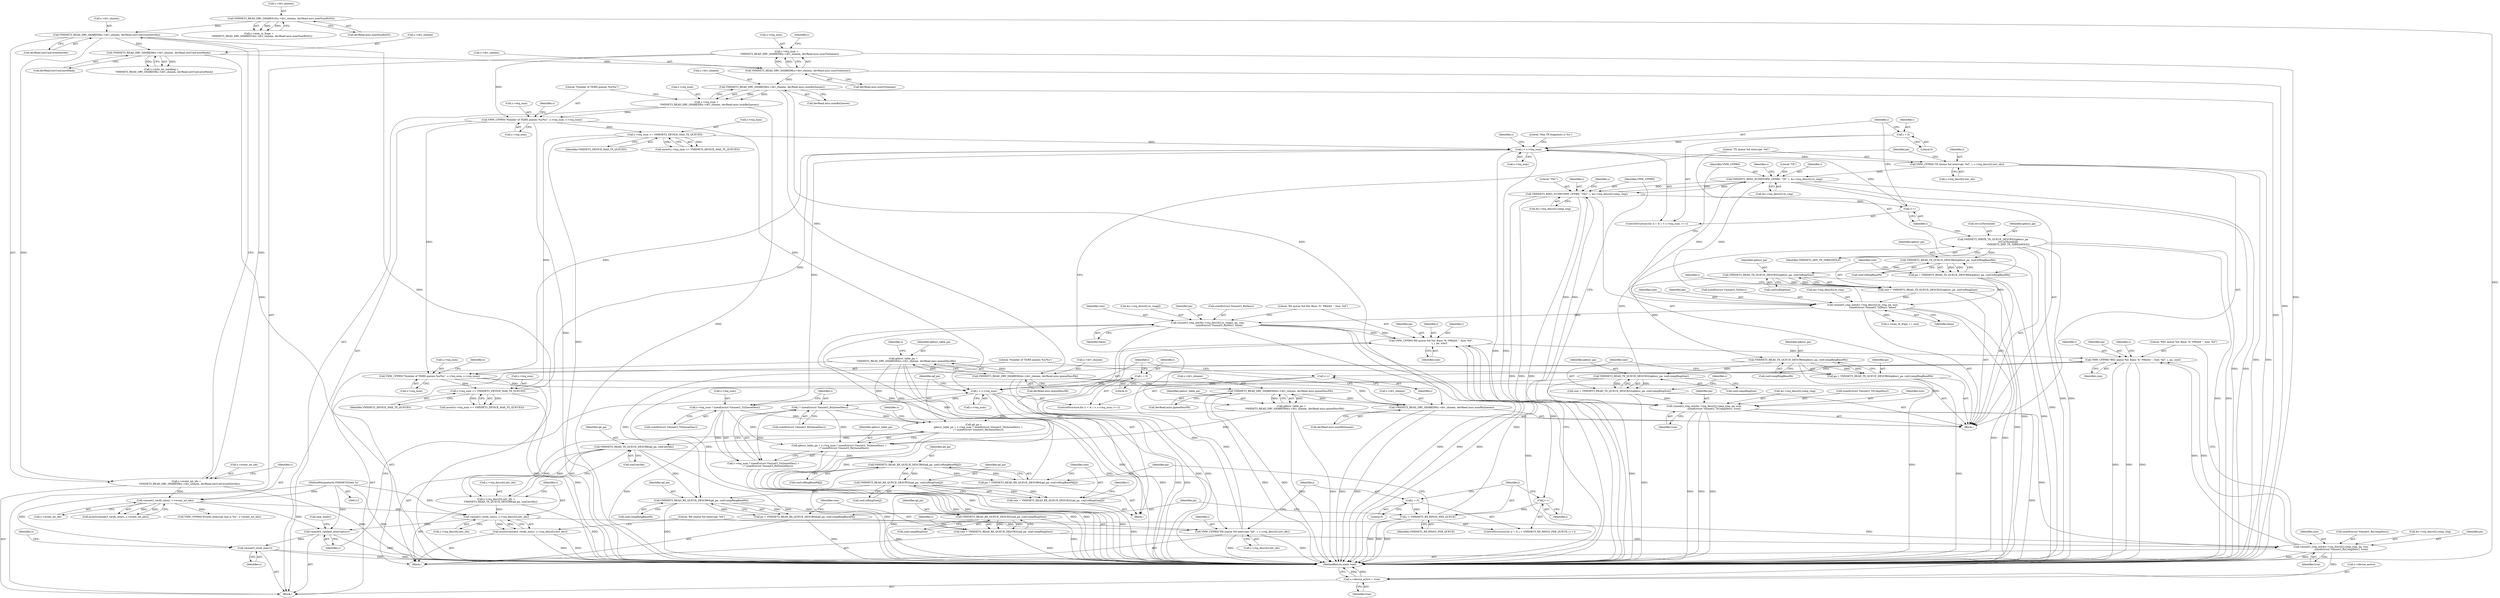digraph "1_qemu_9878d173f574df74bde0ff50b2f81009fbee81bb@array" {
"1000530" [label="(Call,vmxnet3_ring_init(&s->rxq_descr[i].rx_ring[j], pa, size,\n                              sizeof(struct Vmxnet3_RxDesc), false))"];
"1000512" [label="(Call,pa = VMXNET3_READ_RX_QUEUE_DESCR64(qd_pa, conf.rxRingBasePA[j]))"];
"1000514" [label="(Call,VMXNET3_READ_RX_QUEUE_DESCR64(qd_pa, conf.rxRingBasePA[j]))"];
"1000523" [label="(Call,VMXNET3_READ_RX_QUEUE_DESCR32(qd_pa, conf.rxRingSize[j]))"];
"1000477" [label="(Call,VMXNET3_READ_TX_QUEUE_DESCR8(qd_pa, conf.intrIdx))"];
"1000454" [label="(Call,qd_pa =\n            qdescr_table_pa + s->txq_num * sizeof(struct Vmxnet3_TxQueueDesc) +\n            i * sizeof(struct Vmxnet3_RxQueueDesc))"];
"1000286" [label="(Call,qdescr_table_pa =\n         VMXNET3_READ_DRV_SHARED64(s->drv_shmem, devRead.misc.queueDescPA))"];
"1000288" [label="(Call,VMXNET3_READ_DRV_SHARED64(s->drv_shmem, devRead.misc.queueDescPA))"];
"1000263" [label="(Call,VMXNET3_READ_DRV_SHARED8(s->drv_shmem, devRead.misc.numRxQueues))"];
"1000237" [label="(Call,VMXNET3_READ_DRV_SHARED64(s->drv_shmem, devRead.misc.queueDescPA))"];
"1000212" [label="(Call,VMXNET3_READ_DRV_SHARED8(s->drv_shmem, devRead.misc.numRxQueues))"];
"1000199" [label="(Call,VMXNET3_READ_DRV_SHARED8(s->drv_shmem, devRead.misc.numTxQueues))"];
"1000179" [label="(Call,VMXNET3_READ_DRV_SHARED8(s->drv_shmem, devRead.intrConf.autoMask))"];
"1000155" [label="(Call,VMXNET3_READ_DRV_SHARED8(s->drv_shmem, devRead.intrConf.eventIntrIdx))"];
"1000125" [label="(Call,VMXNET3_READ_DRV_SHARED16(s->drv_shmem, devRead.misc.maxNumRxSG))"];
"1000235" [label="(Call,qdescr_table_pa =\n        VMXNET3_READ_DRV_SHARED64(s->drv_shmem, devRead.misc.queueDescPA))"];
"1000459" [label="(Call,s->txq_num * sizeof(struct Vmxnet3_TxQueueDesc))"];
"1000255" [label="(Call,i < s->txq_num)"];
"1000252" [label="(Call,i = 0)"];
"1000260" [label="(Call,i++)"];
"1000380" [label="(Call,VMXNET3_RING_DUMP(VMW_CFPRN, \"TXC\", i, &s->txq_descr[i].comp_ring))"];
"1000335" [label="(Call,VMXNET3_RING_DUMP(VMW_CFPRN, \"TX\", i, &s->txq_descr[i].tx_ring))"];
"1000297" [label="(Call,VMW_CFPRN(\"TX Queue %d interrupt: %d\", i, s->txq_descr[i].intr_idx))"];
"1000321" [label="(Call,vmxnet3_ring_init(&s->txq_descr[i].tx_ring, pa, size,\n                          sizeof(struct Vmxnet3_TxDesc), false))"];
"1000307" [label="(Call,pa = VMXNET3_READ_TX_QUEUE_DESCR64(qdescr_pa, conf.txRingBasePA))"];
"1000309" [label="(Call,VMXNET3_READ_TX_QUEUE_DESCR64(qdescr_pa, conf.txRingBasePA))"];
"1000410" [label="(Call,VMXNET3_WRITE_TX_QUEUE_DESCR32(qdescr_pa,\n                                       ctrl.txThreshold,\n                                       VMXNET3_DEF_TX_THRESHOLD))"];
"1000361" [label="(Call,VMXNET3_READ_TX_QUEUE_DESCR32(qdescr_pa, conf.compRingSize))"];
"1000354" [label="(Call,VMXNET3_READ_TX_QUEUE_DESCR64(qdescr_pa, conf.compRingBasePA))"];
"1000316" [label="(Call,VMXNET3_READ_TX_QUEUE_DESCR32(qdescr_pa, conf.txRingSize))"];
"1000314" [label="(Call,size = VMXNET3_READ_TX_QUEUE_DESCR32(qdescr_pa, conf.txRingSize))"];
"1000366" [label="(Call,vmxnet3_ring_init(&s->txq_descr[i].comp_ring, pa, size,\n                          sizeof(struct Vmxnet3_TxCompDesc), true))"];
"1000352" [label="(Call,pa = VMXNET3_READ_TX_QUEUE_DESCR64(qdescr_pa, conf.compRingBasePA))"];
"1000359" [label="(Call,size = VMXNET3_READ_TX_QUEUE_DESCR32(qdescr_pa, conf.compRingSize))"];
"1000281" [label="(Call,s->txq_num <= VMXNET3_DEVICE_MAX_TX_QUEUES)"];
"1000272" [label="(Call,VMW_CFPRN(\"Number of TX/RX queues %u/%u\", s->txq_num, s->rxq_num))"];
"1000221" [label="(Call,VMW_CFPRN(\"Number of TX/RX queues %u/%u\", s->txq_num, s->rxq_num))"];
"1000195" [label="(Call,s->txq_num =\n        VMXNET3_READ_DRV_SHARED8(s->drv_shmem, devRead.misc.numTxQueues))"];
"1000208" [label="(Call,s->rxq_num =\n        VMXNET3_READ_DRV_SHARED8(s->drv_shmem, devRead.misc.numRxQueues))"];
"1000230" [label="(Call,s->txq_num <= VMXNET3_DEVICE_MAX_TX_QUEUES)"];
"1000465" [label="(Call,i * sizeof(struct Vmxnet3_RxQueueDesc))"];
"1000444" [label="(Call,i < s->rxq_num)"];
"1000441" [label="(Call,i = 0)"];
"1000449" [label="(Call,i++)"];
"1000580" [label="(Call,VMW_CFPRN(\"RXC queue %d: Base: %\" PRIx64 \", Size: %d\", i, pa, size))"];
"1000546" [label="(Call,VMW_CFPRN(\"RX queue %d:%d: Base: %\" PRIx64 \", Size: %d\",\n                      i, j, pa, size))"];
"1000492" [label="(Call,VMW_CFPRN(\"RX Queue %d interrupt: %d\", i, s->rxq_descr[i].intr_idx))"];
"1000483" [label="(Call,vmxnet3_verify_intx(s, s->rxq_descr[i].intr_idx))"];
"1000165" [label="(Call,vmxnet3_verify_intx(s, s->event_int_idx))"];
"1000113" [label="(MethodParameterIn,VMXNET3State *s)"];
"1000151" [label="(Call,s->event_int_idx =\n        VMXNET3_READ_DRV_SHARED8(s->drv_shmem, devRead.intrConf.eventIntrIdx))"];
"1000469" [label="(Call,s->rxq_descr[i].intr_idx =\n            VMXNET3_READ_TX_QUEUE_DESCR8(qd_pa, conf.intrIdx))"];
"1000506" [label="(Call,j < VMXNET3_RX_RINGS_PER_QUEUE)"];
"1000503" [label="(Call,j = 0)"];
"1000509" [label="(Call,j++)"];
"1000530" [label="(Call,vmxnet3_ring_init(&s->rxq_descr[i].rx_ring[j], pa, size,\n                              sizeof(struct Vmxnet3_RxDesc), false))"];
"1000521" [label="(Call,size = VMXNET3_READ_RX_QUEUE_DESCR32(qd_pa, conf.rxRingSize[j]))"];
"1000566" [label="(Call,vmxnet3_ring_init(&s->rxq_descr[i].comp_ring, pa, size,\n                          sizeof(struct Vmxnet3_RxCompDesc), true))"];
"1000552" [label="(Call,pa = VMXNET3_READ_RX_QUEUE_DESCR64(qd_pa, conf.compRingBasePA))"];
"1000554" [label="(Call,VMXNET3_READ_RX_QUEUE_DESCR64(qd_pa, conf.compRingBasePA))"];
"1000559" [label="(Call,size = VMXNET3_READ_RX_QUEUE_DESCR32(qd_pa, conf.compRingSize))"];
"1000561" [label="(Call,VMXNET3_READ_RX_QUEUE_DESCR32(qd_pa, conf.compRingSize))"];
"1000482" [label="(Call,assert(vmxnet3_verify_intx(s, s->rxq_descr[i].intr_idx)))"];
"1000603" [label="(Call,vmxnet3_validate_interrupts(s))"];
"1000606" [label="(Call,vmxnet3_reset_mac(s))"];
"1000608" [label="(Call,s->device_active = true)"];
"1000456" [label="(Call,qdescr_table_pa + s->txq_num * sizeof(struct Vmxnet3_TxQueueDesc) +\n            i * sizeof(struct Vmxnet3_RxQueueDesc))"];
"1000458" [label="(Call,s->txq_num * sizeof(struct Vmxnet3_TxQueueDesc) +\n            i * sizeof(struct Vmxnet3_RxQueueDesc))"];
"1000251" [label="(ControlStructure,for (i = 0; i < s->txq_num; i++))"];
"1000331" [label="(Identifier,size)"];
"1000230" [label="(Call,s->txq_num <= VMXNET3_DEVICE_MAX_TX_QUEUES)"];
"1000114" [label="(Block,)"];
"1000363" [label="(Call,conf.compRingSize)"];
"1000506" [label="(Call,j < VMXNET3_RX_RINGS_PER_QUEUE)"];
"1000354" [label="(Call,VMXNET3_READ_TX_QUEUE_DESCR64(qdescr_pa, conf.compRingBasePA))"];
"1000371" [label="(Identifier,s)"];
"1000502" [label="(ControlStructure,for (j = 0; j < VMXNET3_RX_RINGS_PER_QUEUE; j++))"];
"1000359" [label="(Call,size = VMXNET3_READ_TX_QUEUE_DESCR32(qdescr_pa, conf.compRingSize))"];
"1000552" [label="(Call,pa = VMXNET3_READ_RX_QUEUE_DESCR64(qd_pa, conf.compRingBasePA))"];
"1000470" [label="(Call,s->rxq_descr[i].intr_idx)"];
"1000232" [label="(Identifier,s)"];
"1000222" [label="(Literal,\"Number of TX/RX queues %u/%u\")"];
"1000478" [label="(Identifier,qd_pa)"];
"1000256" [label="(Identifier,i)"];
"1000267" [label="(Call,devRead.misc.numRxQueues)"];
"1000297" [label="(Call,VMW_CFPRN(\"TX Queue %d interrupt: %d\", i, s->txq_descr[i].intr_idx))"];
"1000377" [label="(Call,sizeof(struct Vmxnet3_TxCompDesc))"];
"1000542" [label="(Identifier,size)"];
"1000604" [label="(Identifier,s)"];
"1000608" [label="(Call,s->device_active = true)"];
"1000274" [label="(Call,s->txq_num)"];
"1000466" [label="(Identifier,i)"];
"1000125" [label="(Call,VMXNET3_READ_DRV_SHARED16(s->drv_shmem, devRead.misc.maxNumRxSG))"];
"1000252" [label="(Call,i = 0)"];
"1000315" [label="(Identifier,size)"];
"1000199" [label="(Call,VMXNET3_READ_DRV_SHARED8(s->drv_shmem, devRead.misc.numTxQueues))"];
"1000375" [label="(Identifier,pa)"];
"1000613" [label="(MethodReturn,static void)"];
"1000548" [label="(Identifier,i)"];
"1000151" [label="(Call,s->event_int_idx =\n        VMXNET3_READ_DRV_SHARED8(s->drv_shmem, devRead.intrConf.eventIntrIdx))"];
"1000483" [label="(Call,vmxnet3_verify_intx(s, s->rxq_descr[i].intr_idx))"];
"1000495" [label="(Call,s->rxq_descr[i].intr_idx)"];
"1000545" [label="(Identifier,false)"];
"1000309" [label="(Call,VMXNET3_READ_TX_QUEUE_DESCR64(qdescr_pa, conf.txRingBasePA))"];
"1000380" [label="(Call,VMXNET3_RING_DUMP(VMW_CFPRN, \"TXC\", i, &s->txq_descr[i].comp_ring))"];
"1000229" [label="(Call,assert(s->txq_num <= VMXNET3_DEVICE_MAX_TX_QUEUES))"];
"1000209" [label="(Call,s->rxq_num)"];
"1000451" [label="(Block,)"];
"1000353" [label="(Identifier,pa)"];
"1000384" [label="(Call,&s->txq_descr[i].comp_ring)"];
"1000167" [label="(Call,s->event_int_idx)"];
"1000566" [label="(Call,vmxnet3_ring_init(&s->rxq_descr[i].comp_ring, pa, size,\n                          sizeof(struct Vmxnet3_RxCompDesc), true))"];
"1000241" [label="(Call,devRead.misc.queueDescPA)"];
"1000536" [label="(Identifier,s)"];
"1000515" [label="(Identifier,qd_pa)"];
"1000349" [label="(Identifier,s)"];
"1000196" [label="(Call,s->txq_num)"];
"1000234" [label="(Identifier,VMXNET3_DEVICE_MAX_TX_QUEUES)"];
"1000356" [label="(Call,conf.compRingBasePA)"];
"1000236" [label="(Identifier,qdescr_table_pa)"];
"1000445" [label="(Identifier,i)"];
"1000460" [label="(Call,s->txq_num)"];
"1000316" [label="(Call,VMXNET3_READ_TX_QUEUE_DESCR32(qdescr_pa, conf.txRingSize))"];
"1000263" [label="(Call,VMXNET3_READ_DRV_SHARED8(s->drv_shmem, devRead.misc.numRxQueues))"];
"1000195" [label="(Call,s->txq_num =\n        VMXNET3_READ_DRV_SHARED8(s->drv_shmem, devRead.misc.numTxQueues))"];
"1000553" [label="(Identifier,pa)"];
"1000563" [label="(Call,conf.compRingSize)"];
"1000231" [label="(Call,s->txq_num)"];
"1000330" [label="(Identifier,pa)"];
"1000441" [label="(Call,i = 0)"];
"1000362" [label="(Identifier,qdescr_pa)"];
"1000473" [label="(Identifier,s)"];
"1000484" [label="(Identifier,s)"];
"1000155" [label="(Call,VMXNET3_READ_DRV_SHARED8(s->drv_shmem, devRead.intrConf.eventIntrIdx))"];
"1000282" [label="(Call,s->txq_num)"];
"1000285" [label="(Identifier,VMXNET3_DEVICE_MAX_TX_QUEUES)"];
"1000577" [label="(Call,sizeof(struct Vmxnet3_RxCompDesc))"];
"1000164" [label="(Call,assert(vmxnet3_verify_intx(s, s->event_int_idx)))"];
"1000584" [label="(Identifier,size)"];
"1000560" [label="(Identifier,size)"];
"1000607" [label="(Identifier,s)"];
"1000554" [label="(Call,VMXNET3_READ_RX_QUEUE_DESCR64(qd_pa, conf.compRingBasePA))"];
"1000126" [label="(Call,s->drv_shmem)"];
"1000516" [label="(Call,conf.rxRingBasePA[j])"];
"1000454" [label="(Call,qd_pa =\n            qdescr_table_pa + s->txq_num * sizeof(struct Vmxnet3_TxQueueDesc) +\n            i * sizeof(struct Vmxnet3_RxQueueDesc))"];
"1000335" [label="(Call,VMXNET3_RING_DUMP(VMW_CFPRN, \"TX\", i, &s->txq_descr[i].tx_ring))"];
"1000412" [label="(Call,ctrl.txThreshold)"];
"1000213" [label="(Call,s->drv_shmem)"];
"1000457" [label="(Identifier,qdescr_table_pa)"];
"1000337" [label="(Literal,\"TX\")"];
"1000159" [label="(Call,devRead.intrConf.eventIntrIdx)"];
"1000411" [label="(Identifier,qdescr_pa)"];
"1000443" [label="(Literal,0)"];
"1000485" [label="(Call,s->rxq_descr[i].intr_idx)"];
"1000465" [label="(Call,i * sizeof(struct Vmxnet3_RxQueueDesc))"];
"1000469" [label="(Call,s->rxq_descr[i].intr_idx =\n            VMXNET3_READ_TX_QUEUE_DESCR8(qd_pa, conf.intrIdx))"];
"1000559" [label="(Call,size = VMXNET3_READ_RX_QUEUE_DESCR32(qd_pa, conf.compRingSize))"];
"1000556" [label="(Call,conf.compRingBasePA)"];
"1000612" [label="(Identifier,true)"];
"1000265" [label="(Identifier,s)"];
"1000311" [label="(Call,conf.txRingBasePA)"];
"1000255" [label="(Call,i < s->txq_num)"];
"1000551" [label="(Identifier,size)"];
"1000308" [label="(Identifier,pa)"];
"1000336" [label="(Identifier,VMW_CFPRN)"];
"1000580" [label="(Call,VMW_CFPRN(\"RXC queue %d: Base: %\" PRIx64 \", Size: %d\", i, pa, size))"];
"1000550" [label="(Identifier,pa)"];
"1000606" [label="(Call,vmxnet3_reset_mac(s))"];
"1000248" [label="(Identifier,s)"];
"1000260" [label="(Call,i++)"];
"1000397" [label="(Identifier,s)"];
"1000417" [label="(Literal,\"Max TX fragments is %u\")"];
"1000226" [label="(Call,s->rxq_num)"];
"1000165" [label="(Call,vmxnet3_verify_intx(s, s->event_int_idx))"];
"1000307" [label="(Call,pa = VMXNET3_READ_TX_QUEUE_DESCR64(qdescr_pa, conf.txRingBasePA))"];
"1000477" [label="(Call,VMXNET3_READ_TX_QUEUE_DESCR8(qd_pa, conf.intrIdx))"];
"1000152" [label="(Call,s->event_int_idx)"];
"1000455" [label="(Identifier,qd_pa)"];
"1000367" [label="(Call,&s->txq_descr[i].comp_ring)"];
"1000300" [label="(Call,s->txq_descr[i].intr_idx)"];
"1000567" [label="(Call,&s->rxq_descr[i].comp_ring)"];
"1000610" [label="(Identifier,s)"];
"1000482" [label="(Call,assert(vmxnet3_verify_intx(s, s->rxq_descr[i].intr_idx)))"];
"1000582" [label="(Identifier,i)"];
"1000212" [label="(Call,VMXNET3_READ_DRV_SHARED8(s->drv_shmem, devRead.misc.numRxQueues))"];
"1000609" [label="(Call,s->device_active)"];
"1000575" [label="(Identifier,pa)"];
"1000467" [label="(Call,sizeof(struct Vmxnet3_RxQueueDesc))"];
"1000530" [label="(Call,vmxnet3_ring_init(&s->rxq_descr[i].rx_ring[j], pa, size,\n                              sizeof(struct Vmxnet3_RxDesc), false))"];
"1000121" [label="(Call,s->max_rx_frags =\n        VMXNET3_READ_DRV_SHARED16(s->drv_shmem, devRead.misc.maxNumRxSG))"];
"1000382" [label="(Literal,\"TXC\")"];
"1000505" [label="(Literal,0)"];
"1000352" [label="(Call,pa = VMXNET3_READ_TX_QUEUE_DESCR64(qdescr_pa, conf.compRingBasePA))"];
"1000332" [label="(Call,sizeof(struct Vmxnet3_TxDesc))"];
"1000410" [label="(Call,VMXNET3_WRITE_TX_QUEUE_DESCR32(qdescr_pa,\n                                       ctrl.txThreshold,\n                                       VMXNET3_DEF_TX_THRESHOLD))"];
"1000208" [label="(Call,s->rxq_num =\n        VMXNET3_READ_DRV_SHARED8(s->drv_shmem, devRead.misc.numRxQueues))"];
"1000310" [label="(Identifier,qdescr_pa)"];
"1000513" [label="(Identifier,pa)"];
"1000479" [label="(Call,conf.intrIdx)"];
"1000347" [label="(Call,s->max_tx_frags += size)"];
"1000547" [label="(Literal,\"RX queue %d:%d: Base: %\" PRIx64 \", Size: %d\")"];
"1000379" [label="(Identifier,true)"];
"1000576" [label="(Identifier,size)"];
"1000129" [label="(Call,devRead.misc.maxNumRxSG)"];
"1000361" [label="(Call,VMXNET3_READ_TX_QUEUE_DESCR32(qdescr_pa, conf.compRingSize))"];
"1000492" [label="(Call,VMW_CFPRN(\"RX Queue %d interrupt: %d\", i, s->rxq_descr[i].intr_idx))"];
"1000522" [label="(Identifier,size)"];
"1000261" [label="(Identifier,i)"];
"1000298" [label="(Literal,\"TX Queue %d interrupt: %d\")"];
"1000456" [label="(Call,qdescr_table_pa + s->txq_num * sizeof(struct Vmxnet3_TxQueueDesc) +\n            i * sizeof(struct Vmxnet3_RxQueueDesc))"];
"1000183" [label="(Call,devRead.intrConf.autoMask)"];
"1000503" [label="(Call,j = 0)"];
"1000493" [label="(Literal,\"RX Queue %d interrupt: %d\")"];
"1000288" [label="(Call,VMXNET3_READ_DRV_SHARED64(s->drv_shmem, devRead.misc.queueDescPA))"];
"1000579" [label="(Identifier,true)"];
"1000283" [label="(Identifier,s)"];
"1000531" [label="(Call,&s->rxq_descr[i].rx_ring[j])"];
"1000277" [label="(Call,s->rxq_num)"];
"1000446" [label="(Call,s->rxq_num)"];
"1000463" [label="(Call,sizeof(struct Vmxnet3_TxQueueDesc))"];
"1000555" [label="(Identifier,qd_pa)"];
"1000504" [label="(Identifier,j)"];
"1000235" [label="(Call,qdescr_table_pa =\n        VMXNET3_READ_DRV_SHARED64(s->drv_shmem, devRead.misc.queueDescPA))"];
"1000166" [label="(Identifier,s)"];
"1000494" [label="(Identifier,i)"];
"1000221" [label="(Call,VMW_CFPRN(\"Number of TX/RX queues %u/%u\", s->txq_num, s->rxq_num))"];
"1000581" [label="(Literal,\"RXC queue %d: Base: %\" PRIx64 \", Size: %d\")"];
"1000272" [label="(Call,VMW_CFPRN(\"Number of TX/RX queues %u/%u\", s->txq_num, s->rxq_num))"];
"1000238" [label="(Call,s->drv_shmem)"];
"1000262" [label="(Block,)"];
"1000458" [label="(Call,s->txq_num * sizeof(struct Vmxnet3_TxQueueDesc) +\n            i * sizeof(struct Vmxnet3_RxQueueDesc))"];
"1000605" [label="(Call,smp_wmb())"];
"1000415" [label="(Identifier,VMXNET3_DEF_TX_THRESHOLD)"];
"1000326" [label="(Identifier,s)"];
"1000442" [label="(Identifier,i)"];
"1000299" [label="(Identifier,i)"];
"1000175" [label="(Call,s->auto_int_masking =\n        VMXNET3_READ_DRV_SHARED8(s->drv_shmem, devRead.intrConf.autoMask))"];
"1000511" [label="(Block,)"];
"1000381" [label="(Identifier,VMW_CFPRN)"];
"1000257" [label="(Call,s->txq_num)"];
"1000525" [label="(Call,conf.rxRingSize[j])"];
"1000113" [label="(MethodParameterIn,VMXNET3State *s)"];
"1000210" [label="(Identifier,s)"];
"1000508" [label="(Identifier,VMXNET3_RX_RINGS_PER_QUEUE)"];
"1000200" [label="(Call,s->drv_shmem)"];
"1000273" [label="(Literal,\"Number of TX/RX queues %u/%u\")"];
"1000179" [label="(Call,VMXNET3_READ_DRV_SHARED8(s->drv_shmem, devRead.intrConf.autoMask))"];
"1000237" [label="(Call,VMXNET3_READ_DRV_SHARED64(s->drv_shmem, devRead.misc.queueDescPA))"];
"1000264" [label="(Call,s->drv_shmem)"];
"1000281" [label="(Call,s->txq_num <= VMXNET3_DEVICE_MAX_TX_QUEUES)"];
"1000223" [label="(Call,s->txq_num)"];
"1000450" [label="(Identifier,i)"];
"1000514" [label="(Call,VMXNET3_READ_RX_QUEUE_DESCR64(qd_pa, conf.rxRingBasePA[j]))"];
"1000507" [label="(Identifier,j)"];
"1000318" [label="(Call,conf.txRingSize)"];
"1000383" [label="(Identifier,i)"];
"1000521" [label="(Call,size = VMXNET3_READ_RX_QUEUE_DESCR32(qd_pa, conf.rxRingSize[j]))"];
"1000541" [label="(Identifier,pa)"];
"1000180" [label="(Call,s->drv_shmem)"];
"1000317" [label="(Identifier,qdescr_pa)"];
"1000549" [label="(Identifier,j)"];
"1000286" [label="(Call,qdescr_table_pa =\n         VMXNET3_READ_DRV_SHARED64(s->drv_shmem, devRead.misc.queueDescPA))"];
"1000216" [label="(Call,devRead.misc.numRxQueues)"];
"1000561" [label="(Call,VMXNET3_READ_RX_QUEUE_DESCR32(qd_pa, conf.compRingSize))"];
"1000583" [label="(Identifier,pa)"];
"1000603" [label="(Call,vmxnet3_validate_interrupts(s))"];
"1000360" [label="(Identifier,size)"];
"1000562" [label="(Identifier,qd_pa)"];
"1000287" [label="(Identifier,qdescr_table_pa)"];
"1000156" [label="(Call,s->drv_shmem)"];
"1000280" [label="(Call,assert(s->txq_num <= VMXNET3_DEVICE_MAX_TX_QUEUES))"];
"1000590" [label="(Identifier,s)"];
"1000376" [label="(Identifier,size)"];
"1000512" [label="(Call,pa = VMXNET3_READ_RX_QUEUE_DESCR64(qd_pa, conf.rxRingBasePA[j]))"];
"1000444" [label="(Call,i < s->rxq_num)"];
"1000253" [label="(Identifier,i)"];
"1000543" [label="(Call,sizeof(struct Vmxnet3_RxDesc))"];
"1000524" [label="(Identifier,qd_pa)"];
"1000203" [label="(Call,devRead.misc.numTxQueues)"];
"1000366" [label="(Call,vmxnet3_ring_init(&s->txq_descr[i].comp_ring, pa, size,\n                          sizeof(struct Vmxnet3_TxCompDesc), true))"];
"1000546" [label="(Call,VMW_CFPRN(\"RX queue %d:%d: Base: %\" PRIx64 \", Size: %d\",\n                      i, j, pa, size))"];
"1000339" [label="(Call,&s->txq_descr[i].tx_ring)"];
"1000170" [label="(Call,VMW_CFPRN(\"Events interrupt line is %u\", s->event_int_idx))"];
"1000509" [label="(Call,j++)"];
"1000321" [label="(Call,vmxnet3_ring_init(&s->txq_descr[i].tx_ring, pa, size,\n                          sizeof(struct Vmxnet3_TxDesc), false))"];
"1000292" [label="(Call,devRead.misc.queueDescPA)"];
"1000254" [label="(Literal,0)"];
"1000523" [label="(Call,VMXNET3_READ_RX_QUEUE_DESCR32(qd_pa, conf.rxRingSize[j]))"];
"1000334" [label="(Identifier,false)"];
"1000440" [label="(ControlStructure,for (i = 0; i < s->rxq_num; i++))"];
"1000314" [label="(Call,size = VMXNET3_READ_TX_QUEUE_DESCR32(qdescr_pa, conf.txRingSize))"];
"1000322" [label="(Call,&s->txq_descr[i].tx_ring)"];
"1000355" [label="(Identifier,qdescr_pa)"];
"1000338" [label="(Identifier,i)"];
"1000289" [label="(Call,s->drv_shmem)"];
"1000459" [label="(Call,s->txq_num * sizeof(struct Vmxnet3_TxQueueDesc))"];
"1000449" [label="(Call,i++)"];
"1000510" [label="(Identifier,j)"];
"1000571" [label="(Identifier,s)"];
"1000530" -> "1000511"  [label="AST: "];
"1000530" -> "1000545"  [label="CFG: "];
"1000531" -> "1000530"  [label="AST: "];
"1000541" -> "1000530"  [label="AST: "];
"1000542" -> "1000530"  [label="AST: "];
"1000543" -> "1000530"  [label="AST: "];
"1000545" -> "1000530"  [label="AST: "];
"1000547" -> "1000530"  [label="CFG: "];
"1000530" -> "1000613"  [label="DDG: "];
"1000530" -> "1000613"  [label="DDG: "];
"1000530" -> "1000613"  [label="DDG: "];
"1000512" -> "1000530"  [label="DDG: "];
"1000521" -> "1000530"  [label="DDG: "];
"1000321" -> "1000530"  [label="DDG: "];
"1000530" -> "1000546"  [label="DDG: "];
"1000530" -> "1000546"  [label="DDG: "];
"1000512" -> "1000511"  [label="AST: "];
"1000512" -> "1000514"  [label="CFG: "];
"1000513" -> "1000512"  [label="AST: "];
"1000514" -> "1000512"  [label="AST: "];
"1000522" -> "1000512"  [label="CFG: "];
"1000512" -> "1000613"  [label="DDG: "];
"1000514" -> "1000512"  [label="DDG: "];
"1000514" -> "1000512"  [label="DDG: "];
"1000514" -> "1000516"  [label="CFG: "];
"1000515" -> "1000514"  [label="AST: "];
"1000516" -> "1000514"  [label="AST: "];
"1000514" -> "1000613"  [label="DDG: "];
"1000523" -> "1000514"  [label="DDG: "];
"1000477" -> "1000514"  [label="DDG: "];
"1000514" -> "1000523"  [label="DDG: "];
"1000523" -> "1000521"  [label="AST: "];
"1000523" -> "1000525"  [label="CFG: "];
"1000524" -> "1000523"  [label="AST: "];
"1000525" -> "1000523"  [label="AST: "];
"1000521" -> "1000523"  [label="CFG: "];
"1000523" -> "1000613"  [label="DDG: "];
"1000523" -> "1000521"  [label="DDG: "];
"1000523" -> "1000521"  [label="DDG: "];
"1000523" -> "1000554"  [label="DDG: "];
"1000477" -> "1000469"  [label="AST: "];
"1000477" -> "1000479"  [label="CFG: "];
"1000478" -> "1000477"  [label="AST: "];
"1000479" -> "1000477"  [label="AST: "];
"1000469" -> "1000477"  [label="CFG: "];
"1000477" -> "1000613"  [label="DDG: "];
"1000477" -> "1000469"  [label="DDG: "];
"1000477" -> "1000469"  [label="DDG: "];
"1000454" -> "1000477"  [label="DDG: "];
"1000477" -> "1000554"  [label="DDG: "];
"1000454" -> "1000451"  [label="AST: "];
"1000454" -> "1000456"  [label="CFG: "];
"1000455" -> "1000454"  [label="AST: "];
"1000456" -> "1000454"  [label="AST: "];
"1000473" -> "1000454"  [label="CFG: "];
"1000454" -> "1000613"  [label="DDG: "];
"1000286" -> "1000454"  [label="DDG: "];
"1000235" -> "1000454"  [label="DDG: "];
"1000459" -> "1000454"  [label="DDG: "];
"1000465" -> "1000454"  [label="DDG: "];
"1000286" -> "1000262"  [label="AST: "];
"1000286" -> "1000288"  [label="CFG: "];
"1000287" -> "1000286"  [label="AST: "];
"1000288" -> "1000286"  [label="AST: "];
"1000298" -> "1000286"  [label="CFG: "];
"1000286" -> "1000613"  [label="DDG: "];
"1000286" -> "1000613"  [label="DDG: "];
"1000288" -> "1000286"  [label="DDG: "];
"1000288" -> "1000286"  [label="DDG: "];
"1000286" -> "1000456"  [label="DDG: "];
"1000288" -> "1000292"  [label="CFG: "];
"1000289" -> "1000288"  [label="AST: "];
"1000292" -> "1000288"  [label="AST: "];
"1000288" -> "1000613"  [label="DDG: "];
"1000288" -> "1000613"  [label="DDG: "];
"1000288" -> "1000263"  [label="DDG: "];
"1000263" -> "1000288"  [label="DDG: "];
"1000237" -> "1000288"  [label="DDG: "];
"1000263" -> "1000262"  [label="AST: "];
"1000263" -> "1000267"  [label="CFG: "];
"1000264" -> "1000263"  [label="AST: "];
"1000267" -> "1000263"  [label="AST: "];
"1000273" -> "1000263"  [label="CFG: "];
"1000263" -> "1000613"  [label="DDG: "];
"1000263" -> "1000613"  [label="DDG: "];
"1000237" -> "1000263"  [label="DDG: "];
"1000212" -> "1000263"  [label="DDG: "];
"1000237" -> "1000235"  [label="AST: "];
"1000237" -> "1000241"  [label="CFG: "];
"1000238" -> "1000237"  [label="AST: "];
"1000241" -> "1000237"  [label="AST: "];
"1000235" -> "1000237"  [label="CFG: "];
"1000237" -> "1000613"  [label="DDG: "];
"1000237" -> "1000613"  [label="DDG: "];
"1000237" -> "1000235"  [label="DDG: "];
"1000237" -> "1000235"  [label="DDG: "];
"1000212" -> "1000237"  [label="DDG: "];
"1000212" -> "1000208"  [label="AST: "];
"1000212" -> "1000216"  [label="CFG: "];
"1000213" -> "1000212"  [label="AST: "];
"1000216" -> "1000212"  [label="AST: "];
"1000208" -> "1000212"  [label="CFG: "];
"1000212" -> "1000613"  [label="DDG: "];
"1000212" -> "1000208"  [label="DDG: "];
"1000212" -> "1000208"  [label="DDG: "];
"1000199" -> "1000212"  [label="DDG: "];
"1000199" -> "1000195"  [label="AST: "];
"1000199" -> "1000203"  [label="CFG: "];
"1000200" -> "1000199"  [label="AST: "];
"1000203" -> "1000199"  [label="AST: "];
"1000195" -> "1000199"  [label="CFG: "];
"1000199" -> "1000613"  [label="DDG: "];
"1000199" -> "1000195"  [label="DDG: "];
"1000199" -> "1000195"  [label="DDG: "];
"1000179" -> "1000199"  [label="DDG: "];
"1000179" -> "1000175"  [label="AST: "];
"1000179" -> "1000183"  [label="CFG: "];
"1000180" -> "1000179"  [label="AST: "];
"1000183" -> "1000179"  [label="AST: "];
"1000175" -> "1000179"  [label="CFG: "];
"1000179" -> "1000613"  [label="DDG: "];
"1000179" -> "1000175"  [label="DDG: "];
"1000179" -> "1000175"  [label="DDG: "];
"1000155" -> "1000179"  [label="DDG: "];
"1000155" -> "1000151"  [label="AST: "];
"1000155" -> "1000159"  [label="CFG: "];
"1000156" -> "1000155"  [label="AST: "];
"1000159" -> "1000155"  [label="AST: "];
"1000151" -> "1000155"  [label="CFG: "];
"1000155" -> "1000613"  [label="DDG: "];
"1000155" -> "1000151"  [label="DDG: "];
"1000155" -> "1000151"  [label="DDG: "];
"1000125" -> "1000155"  [label="DDG: "];
"1000125" -> "1000121"  [label="AST: "];
"1000125" -> "1000129"  [label="CFG: "];
"1000126" -> "1000125"  [label="AST: "];
"1000129" -> "1000125"  [label="AST: "];
"1000121" -> "1000125"  [label="CFG: "];
"1000125" -> "1000613"  [label="DDG: "];
"1000125" -> "1000121"  [label="DDG: "];
"1000125" -> "1000121"  [label="DDG: "];
"1000235" -> "1000114"  [label="AST: "];
"1000236" -> "1000235"  [label="AST: "];
"1000248" -> "1000235"  [label="CFG: "];
"1000235" -> "1000613"  [label="DDG: "];
"1000235" -> "1000613"  [label="DDG: "];
"1000235" -> "1000456"  [label="DDG: "];
"1000459" -> "1000458"  [label="AST: "];
"1000459" -> "1000463"  [label="CFG: "];
"1000460" -> "1000459"  [label="AST: "];
"1000463" -> "1000459"  [label="AST: "];
"1000466" -> "1000459"  [label="CFG: "];
"1000459" -> "1000613"  [label="DDG: "];
"1000459" -> "1000456"  [label="DDG: "];
"1000459" -> "1000458"  [label="DDG: "];
"1000255" -> "1000459"  [label="DDG: "];
"1000255" -> "1000251"  [label="AST: "];
"1000255" -> "1000257"  [label="CFG: "];
"1000256" -> "1000255"  [label="AST: "];
"1000257" -> "1000255"  [label="AST: "];
"1000265" -> "1000255"  [label="CFG: "];
"1000417" -> "1000255"  [label="CFG: "];
"1000255" -> "1000613"  [label="DDG: "];
"1000255" -> "1000613"  [label="DDG: "];
"1000252" -> "1000255"  [label="DDG: "];
"1000260" -> "1000255"  [label="DDG: "];
"1000281" -> "1000255"  [label="DDG: "];
"1000230" -> "1000255"  [label="DDG: "];
"1000255" -> "1000272"  [label="DDG: "];
"1000255" -> "1000297"  [label="DDG: "];
"1000252" -> "1000251"  [label="AST: "];
"1000252" -> "1000254"  [label="CFG: "];
"1000253" -> "1000252"  [label="AST: "];
"1000254" -> "1000252"  [label="AST: "];
"1000256" -> "1000252"  [label="CFG: "];
"1000260" -> "1000251"  [label="AST: "];
"1000260" -> "1000261"  [label="CFG: "];
"1000261" -> "1000260"  [label="AST: "];
"1000256" -> "1000260"  [label="CFG: "];
"1000380" -> "1000260"  [label="DDG: "];
"1000380" -> "1000262"  [label="AST: "];
"1000380" -> "1000384"  [label="CFG: "];
"1000381" -> "1000380"  [label="AST: "];
"1000382" -> "1000380"  [label="AST: "];
"1000383" -> "1000380"  [label="AST: "];
"1000384" -> "1000380"  [label="AST: "];
"1000397" -> "1000380"  [label="CFG: "];
"1000380" -> "1000613"  [label="DDG: "];
"1000380" -> "1000613"  [label="DDG: "];
"1000380" -> "1000613"  [label="DDG: "];
"1000380" -> "1000335"  [label="DDG: "];
"1000380" -> "1000366"  [label="DDG: "];
"1000335" -> "1000380"  [label="DDG: "];
"1000335" -> "1000380"  [label="DDG: "];
"1000366" -> "1000380"  [label="DDG: "];
"1000335" -> "1000262"  [label="AST: "];
"1000335" -> "1000339"  [label="CFG: "];
"1000336" -> "1000335"  [label="AST: "];
"1000337" -> "1000335"  [label="AST: "];
"1000338" -> "1000335"  [label="AST: "];
"1000339" -> "1000335"  [label="AST: "];
"1000349" -> "1000335"  [label="CFG: "];
"1000335" -> "1000613"  [label="DDG: "];
"1000335" -> "1000613"  [label="DDG: "];
"1000335" -> "1000321"  [label="DDG: "];
"1000297" -> "1000335"  [label="DDG: "];
"1000321" -> "1000335"  [label="DDG: "];
"1000297" -> "1000262"  [label="AST: "];
"1000297" -> "1000300"  [label="CFG: "];
"1000298" -> "1000297"  [label="AST: "];
"1000299" -> "1000297"  [label="AST: "];
"1000300" -> "1000297"  [label="AST: "];
"1000308" -> "1000297"  [label="CFG: "];
"1000297" -> "1000613"  [label="DDG: "];
"1000297" -> "1000613"  [label="DDG: "];
"1000321" -> "1000262"  [label="AST: "];
"1000321" -> "1000334"  [label="CFG: "];
"1000322" -> "1000321"  [label="AST: "];
"1000330" -> "1000321"  [label="AST: "];
"1000331" -> "1000321"  [label="AST: "];
"1000332" -> "1000321"  [label="AST: "];
"1000334" -> "1000321"  [label="AST: "];
"1000336" -> "1000321"  [label="CFG: "];
"1000321" -> "1000613"  [label="DDG: "];
"1000321" -> "1000613"  [label="DDG: "];
"1000307" -> "1000321"  [label="DDG: "];
"1000314" -> "1000321"  [label="DDG: "];
"1000321" -> "1000347"  [label="DDG: "];
"1000307" -> "1000262"  [label="AST: "];
"1000307" -> "1000309"  [label="CFG: "];
"1000308" -> "1000307"  [label="AST: "];
"1000309" -> "1000307"  [label="AST: "];
"1000315" -> "1000307"  [label="CFG: "];
"1000307" -> "1000613"  [label="DDG: "];
"1000309" -> "1000307"  [label="DDG: "];
"1000309" -> "1000307"  [label="DDG: "];
"1000309" -> "1000311"  [label="CFG: "];
"1000310" -> "1000309"  [label="AST: "];
"1000311" -> "1000309"  [label="AST: "];
"1000309" -> "1000613"  [label="DDG: "];
"1000410" -> "1000309"  [label="DDG: "];
"1000309" -> "1000316"  [label="DDG: "];
"1000410" -> "1000262"  [label="AST: "];
"1000410" -> "1000415"  [label="CFG: "];
"1000411" -> "1000410"  [label="AST: "];
"1000412" -> "1000410"  [label="AST: "];
"1000415" -> "1000410"  [label="AST: "];
"1000261" -> "1000410"  [label="CFG: "];
"1000410" -> "1000613"  [label="DDG: "];
"1000410" -> "1000613"  [label="DDG: "];
"1000410" -> "1000613"  [label="DDG: "];
"1000410" -> "1000613"  [label="DDG: "];
"1000361" -> "1000410"  [label="DDG: "];
"1000361" -> "1000359"  [label="AST: "];
"1000361" -> "1000363"  [label="CFG: "];
"1000362" -> "1000361"  [label="AST: "];
"1000363" -> "1000361"  [label="AST: "];
"1000359" -> "1000361"  [label="CFG: "];
"1000361" -> "1000613"  [label="DDG: "];
"1000361" -> "1000359"  [label="DDG: "];
"1000361" -> "1000359"  [label="DDG: "];
"1000354" -> "1000361"  [label="DDG: "];
"1000361" -> "1000561"  [label="DDG: "];
"1000354" -> "1000352"  [label="AST: "];
"1000354" -> "1000356"  [label="CFG: "];
"1000355" -> "1000354"  [label="AST: "];
"1000356" -> "1000354"  [label="AST: "];
"1000352" -> "1000354"  [label="CFG: "];
"1000354" -> "1000613"  [label="DDG: "];
"1000354" -> "1000352"  [label="DDG: "];
"1000354" -> "1000352"  [label="DDG: "];
"1000316" -> "1000354"  [label="DDG: "];
"1000354" -> "1000554"  [label="DDG: "];
"1000316" -> "1000314"  [label="AST: "];
"1000316" -> "1000318"  [label="CFG: "];
"1000317" -> "1000316"  [label="AST: "];
"1000318" -> "1000316"  [label="AST: "];
"1000314" -> "1000316"  [label="CFG: "];
"1000316" -> "1000613"  [label="DDG: "];
"1000316" -> "1000314"  [label="DDG: "];
"1000316" -> "1000314"  [label="DDG: "];
"1000314" -> "1000262"  [label="AST: "];
"1000315" -> "1000314"  [label="AST: "];
"1000326" -> "1000314"  [label="CFG: "];
"1000314" -> "1000613"  [label="DDG: "];
"1000366" -> "1000262"  [label="AST: "];
"1000366" -> "1000379"  [label="CFG: "];
"1000367" -> "1000366"  [label="AST: "];
"1000375" -> "1000366"  [label="AST: "];
"1000376" -> "1000366"  [label="AST: "];
"1000377" -> "1000366"  [label="AST: "];
"1000379" -> "1000366"  [label="AST: "];
"1000381" -> "1000366"  [label="CFG: "];
"1000366" -> "1000613"  [label="DDG: "];
"1000366" -> "1000613"  [label="DDG: "];
"1000366" -> "1000613"  [label="DDG: "];
"1000352" -> "1000366"  [label="DDG: "];
"1000359" -> "1000366"  [label="DDG: "];
"1000366" -> "1000566"  [label="DDG: "];
"1000366" -> "1000608"  [label="DDG: "];
"1000352" -> "1000262"  [label="AST: "];
"1000353" -> "1000352"  [label="AST: "];
"1000360" -> "1000352"  [label="CFG: "];
"1000352" -> "1000613"  [label="DDG: "];
"1000359" -> "1000262"  [label="AST: "];
"1000360" -> "1000359"  [label="AST: "];
"1000371" -> "1000359"  [label="CFG: "];
"1000359" -> "1000613"  [label="DDG: "];
"1000281" -> "1000280"  [label="AST: "];
"1000281" -> "1000285"  [label="CFG: "];
"1000282" -> "1000281"  [label="AST: "];
"1000285" -> "1000281"  [label="AST: "];
"1000280" -> "1000281"  [label="CFG: "];
"1000281" -> "1000613"  [label="DDG: "];
"1000281" -> "1000280"  [label="DDG: "];
"1000281" -> "1000280"  [label="DDG: "];
"1000272" -> "1000281"  [label="DDG: "];
"1000230" -> "1000281"  [label="DDG: "];
"1000272" -> "1000262"  [label="AST: "];
"1000272" -> "1000277"  [label="CFG: "];
"1000273" -> "1000272"  [label="AST: "];
"1000274" -> "1000272"  [label="AST: "];
"1000277" -> "1000272"  [label="AST: "];
"1000283" -> "1000272"  [label="CFG: "];
"1000272" -> "1000613"  [label="DDG: "];
"1000221" -> "1000272"  [label="DDG: "];
"1000272" -> "1000444"  [label="DDG: "];
"1000221" -> "1000114"  [label="AST: "];
"1000221" -> "1000226"  [label="CFG: "];
"1000222" -> "1000221"  [label="AST: "];
"1000223" -> "1000221"  [label="AST: "];
"1000226" -> "1000221"  [label="AST: "];
"1000232" -> "1000221"  [label="CFG: "];
"1000221" -> "1000613"  [label="DDG: "];
"1000195" -> "1000221"  [label="DDG: "];
"1000208" -> "1000221"  [label="DDG: "];
"1000221" -> "1000230"  [label="DDG: "];
"1000221" -> "1000444"  [label="DDG: "];
"1000195" -> "1000114"  [label="AST: "];
"1000196" -> "1000195"  [label="AST: "];
"1000210" -> "1000195"  [label="CFG: "];
"1000195" -> "1000613"  [label="DDG: "];
"1000208" -> "1000114"  [label="AST: "];
"1000209" -> "1000208"  [label="AST: "];
"1000222" -> "1000208"  [label="CFG: "];
"1000208" -> "1000613"  [label="DDG: "];
"1000230" -> "1000229"  [label="AST: "];
"1000230" -> "1000234"  [label="CFG: "];
"1000231" -> "1000230"  [label="AST: "];
"1000234" -> "1000230"  [label="AST: "];
"1000229" -> "1000230"  [label="CFG: "];
"1000230" -> "1000613"  [label="DDG: "];
"1000230" -> "1000229"  [label="DDG: "];
"1000230" -> "1000229"  [label="DDG: "];
"1000465" -> "1000458"  [label="AST: "];
"1000465" -> "1000467"  [label="CFG: "];
"1000466" -> "1000465"  [label="AST: "];
"1000467" -> "1000465"  [label="AST: "];
"1000458" -> "1000465"  [label="CFG: "];
"1000465" -> "1000456"  [label="DDG: "];
"1000465" -> "1000458"  [label="DDG: "];
"1000444" -> "1000465"  [label="DDG: "];
"1000465" -> "1000492"  [label="DDG: "];
"1000444" -> "1000440"  [label="AST: "];
"1000444" -> "1000446"  [label="CFG: "];
"1000445" -> "1000444"  [label="AST: "];
"1000446" -> "1000444"  [label="AST: "];
"1000455" -> "1000444"  [label="CFG: "];
"1000604" -> "1000444"  [label="CFG: "];
"1000444" -> "1000613"  [label="DDG: "];
"1000444" -> "1000613"  [label="DDG: "];
"1000444" -> "1000613"  [label="DDG: "];
"1000441" -> "1000444"  [label="DDG: "];
"1000449" -> "1000444"  [label="DDG: "];
"1000441" -> "1000440"  [label="AST: "];
"1000441" -> "1000443"  [label="CFG: "];
"1000442" -> "1000441"  [label="AST: "];
"1000443" -> "1000441"  [label="AST: "];
"1000445" -> "1000441"  [label="CFG: "];
"1000449" -> "1000440"  [label="AST: "];
"1000449" -> "1000450"  [label="CFG: "];
"1000450" -> "1000449"  [label="AST: "];
"1000445" -> "1000449"  [label="CFG: "];
"1000580" -> "1000449"  [label="DDG: "];
"1000580" -> "1000451"  [label="AST: "];
"1000580" -> "1000584"  [label="CFG: "];
"1000581" -> "1000580"  [label="AST: "];
"1000582" -> "1000580"  [label="AST: "];
"1000583" -> "1000580"  [label="AST: "];
"1000584" -> "1000580"  [label="AST: "];
"1000590" -> "1000580"  [label="CFG: "];
"1000580" -> "1000613"  [label="DDG: "];
"1000580" -> "1000613"  [label="DDG: "];
"1000580" -> "1000613"  [label="DDG: "];
"1000546" -> "1000580"  [label="DDG: "];
"1000492" -> "1000580"  [label="DDG: "];
"1000566" -> "1000580"  [label="DDG: "];
"1000566" -> "1000580"  [label="DDG: "];
"1000546" -> "1000511"  [label="AST: "];
"1000546" -> "1000551"  [label="CFG: "];
"1000547" -> "1000546"  [label="AST: "];
"1000548" -> "1000546"  [label="AST: "];
"1000549" -> "1000546"  [label="AST: "];
"1000550" -> "1000546"  [label="AST: "];
"1000551" -> "1000546"  [label="AST: "];
"1000510" -> "1000546"  [label="CFG: "];
"1000546" -> "1000613"  [label="DDG: "];
"1000546" -> "1000509"  [label="DDG: "];
"1000492" -> "1000546"  [label="DDG: "];
"1000506" -> "1000546"  [label="DDG: "];
"1000492" -> "1000451"  [label="AST: "];
"1000492" -> "1000495"  [label="CFG: "];
"1000493" -> "1000492"  [label="AST: "];
"1000494" -> "1000492"  [label="AST: "];
"1000495" -> "1000492"  [label="AST: "];
"1000504" -> "1000492"  [label="CFG: "];
"1000492" -> "1000613"  [label="DDG: "];
"1000492" -> "1000613"  [label="DDG: "];
"1000483" -> "1000492"  [label="DDG: "];
"1000483" -> "1000482"  [label="AST: "];
"1000483" -> "1000485"  [label="CFG: "];
"1000484" -> "1000483"  [label="AST: "];
"1000485" -> "1000483"  [label="AST: "];
"1000482" -> "1000483"  [label="CFG: "];
"1000483" -> "1000482"  [label="DDG: "];
"1000483" -> "1000482"  [label="DDG: "];
"1000165" -> "1000483"  [label="DDG: "];
"1000113" -> "1000483"  [label="DDG: "];
"1000469" -> "1000483"  [label="DDG: "];
"1000483" -> "1000603"  [label="DDG: "];
"1000165" -> "1000164"  [label="AST: "];
"1000165" -> "1000167"  [label="CFG: "];
"1000166" -> "1000165"  [label="AST: "];
"1000167" -> "1000165"  [label="AST: "];
"1000164" -> "1000165"  [label="CFG: "];
"1000165" -> "1000164"  [label="DDG: "];
"1000165" -> "1000164"  [label="DDG: "];
"1000113" -> "1000165"  [label="DDG: "];
"1000151" -> "1000165"  [label="DDG: "];
"1000165" -> "1000170"  [label="DDG: "];
"1000165" -> "1000603"  [label="DDG: "];
"1000113" -> "1000112"  [label="AST: "];
"1000113" -> "1000613"  [label="DDG: "];
"1000113" -> "1000603"  [label="DDG: "];
"1000113" -> "1000606"  [label="DDG: "];
"1000151" -> "1000114"  [label="AST: "];
"1000152" -> "1000151"  [label="AST: "];
"1000166" -> "1000151"  [label="CFG: "];
"1000151" -> "1000613"  [label="DDG: "];
"1000469" -> "1000451"  [label="AST: "];
"1000470" -> "1000469"  [label="AST: "];
"1000484" -> "1000469"  [label="CFG: "];
"1000469" -> "1000613"  [label="DDG: "];
"1000506" -> "1000502"  [label="AST: "];
"1000506" -> "1000508"  [label="CFG: "];
"1000507" -> "1000506"  [label="AST: "];
"1000508" -> "1000506"  [label="AST: "];
"1000513" -> "1000506"  [label="CFG: "];
"1000553" -> "1000506"  [label="CFG: "];
"1000506" -> "1000613"  [label="DDG: "];
"1000506" -> "1000613"  [label="DDG: "];
"1000506" -> "1000613"  [label="DDG: "];
"1000503" -> "1000506"  [label="DDG: "];
"1000509" -> "1000506"  [label="DDG: "];
"1000503" -> "1000502"  [label="AST: "];
"1000503" -> "1000505"  [label="CFG: "];
"1000504" -> "1000503"  [label="AST: "];
"1000505" -> "1000503"  [label="AST: "];
"1000507" -> "1000503"  [label="CFG: "];
"1000509" -> "1000502"  [label="AST: "];
"1000509" -> "1000510"  [label="CFG: "];
"1000510" -> "1000509"  [label="AST: "];
"1000507" -> "1000509"  [label="CFG: "];
"1000521" -> "1000511"  [label="AST: "];
"1000522" -> "1000521"  [label="AST: "];
"1000536" -> "1000521"  [label="CFG: "];
"1000521" -> "1000613"  [label="DDG: "];
"1000566" -> "1000451"  [label="AST: "];
"1000566" -> "1000579"  [label="CFG: "];
"1000567" -> "1000566"  [label="AST: "];
"1000575" -> "1000566"  [label="AST: "];
"1000576" -> "1000566"  [label="AST: "];
"1000577" -> "1000566"  [label="AST: "];
"1000579" -> "1000566"  [label="AST: "];
"1000581" -> "1000566"  [label="CFG: "];
"1000566" -> "1000613"  [label="DDG: "];
"1000566" -> "1000613"  [label="DDG: "];
"1000552" -> "1000566"  [label="DDG: "];
"1000559" -> "1000566"  [label="DDG: "];
"1000566" -> "1000608"  [label="DDG: "];
"1000552" -> "1000451"  [label="AST: "];
"1000552" -> "1000554"  [label="CFG: "];
"1000553" -> "1000552"  [label="AST: "];
"1000554" -> "1000552"  [label="AST: "];
"1000560" -> "1000552"  [label="CFG: "];
"1000552" -> "1000613"  [label="DDG: "];
"1000554" -> "1000552"  [label="DDG: "];
"1000554" -> "1000552"  [label="DDG: "];
"1000554" -> "1000556"  [label="CFG: "];
"1000555" -> "1000554"  [label="AST: "];
"1000556" -> "1000554"  [label="AST: "];
"1000554" -> "1000613"  [label="DDG: "];
"1000554" -> "1000561"  [label="DDG: "];
"1000559" -> "1000451"  [label="AST: "];
"1000559" -> "1000561"  [label="CFG: "];
"1000560" -> "1000559"  [label="AST: "];
"1000561" -> "1000559"  [label="AST: "];
"1000571" -> "1000559"  [label="CFG: "];
"1000559" -> "1000613"  [label="DDG: "];
"1000561" -> "1000559"  [label="DDG: "];
"1000561" -> "1000559"  [label="DDG: "];
"1000561" -> "1000563"  [label="CFG: "];
"1000562" -> "1000561"  [label="AST: "];
"1000563" -> "1000561"  [label="AST: "];
"1000561" -> "1000613"  [label="DDG: "];
"1000561" -> "1000613"  [label="DDG: "];
"1000482" -> "1000451"  [label="AST: "];
"1000493" -> "1000482"  [label="CFG: "];
"1000482" -> "1000613"  [label="DDG: "];
"1000482" -> "1000613"  [label="DDG: "];
"1000603" -> "1000114"  [label="AST: "];
"1000603" -> "1000604"  [label="CFG: "];
"1000604" -> "1000603"  [label="AST: "];
"1000605" -> "1000603"  [label="CFG: "];
"1000603" -> "1000613"  [label="DDG: "];
"1000603" -> "1000606"  [label="DDG: "];
"1000606" -> "1000114"  [label="AST: "];
"1000606" -> "1000607"  [label="CFG: "];
"1000607" -> "1000606"  [label="AST: "];
"1000610" -> "1000606"  [label="CFG: "];
"1000606" -> "1000613"  [label="DDG: "];
"1000606" -> "1000613"  [label="DDG: "];
"1000608" -> "1000114"  [label="AST: "];
"1000608" -> "1000612"  [label="CFG: "];
"1000609" -> "1000608"  [label="AST: "];
"1000612" -> "1000608"  [label="AST: "];
"1000613" -> "1000608"  [label="CFG: "];
"1000608" -> "1000613"  [label="DDG: "];
"1000608" -> "1000613"  [label="DDG: "];
"1000456" -> "1000458"  [label="CFG: "];
"1000457" -> "1000456"  [label="AST: "];
"1000458" -> "1000456"  [label="AST: "];
"1000456" -> "1000613"  [label="DDG: "];
"1000456" -> "1000613"  [label="DDG: "];
"1000458" -> "1000613"  [label="DDG: "];
"1000458" -> "1000613"  [label="DDG: "];
}
